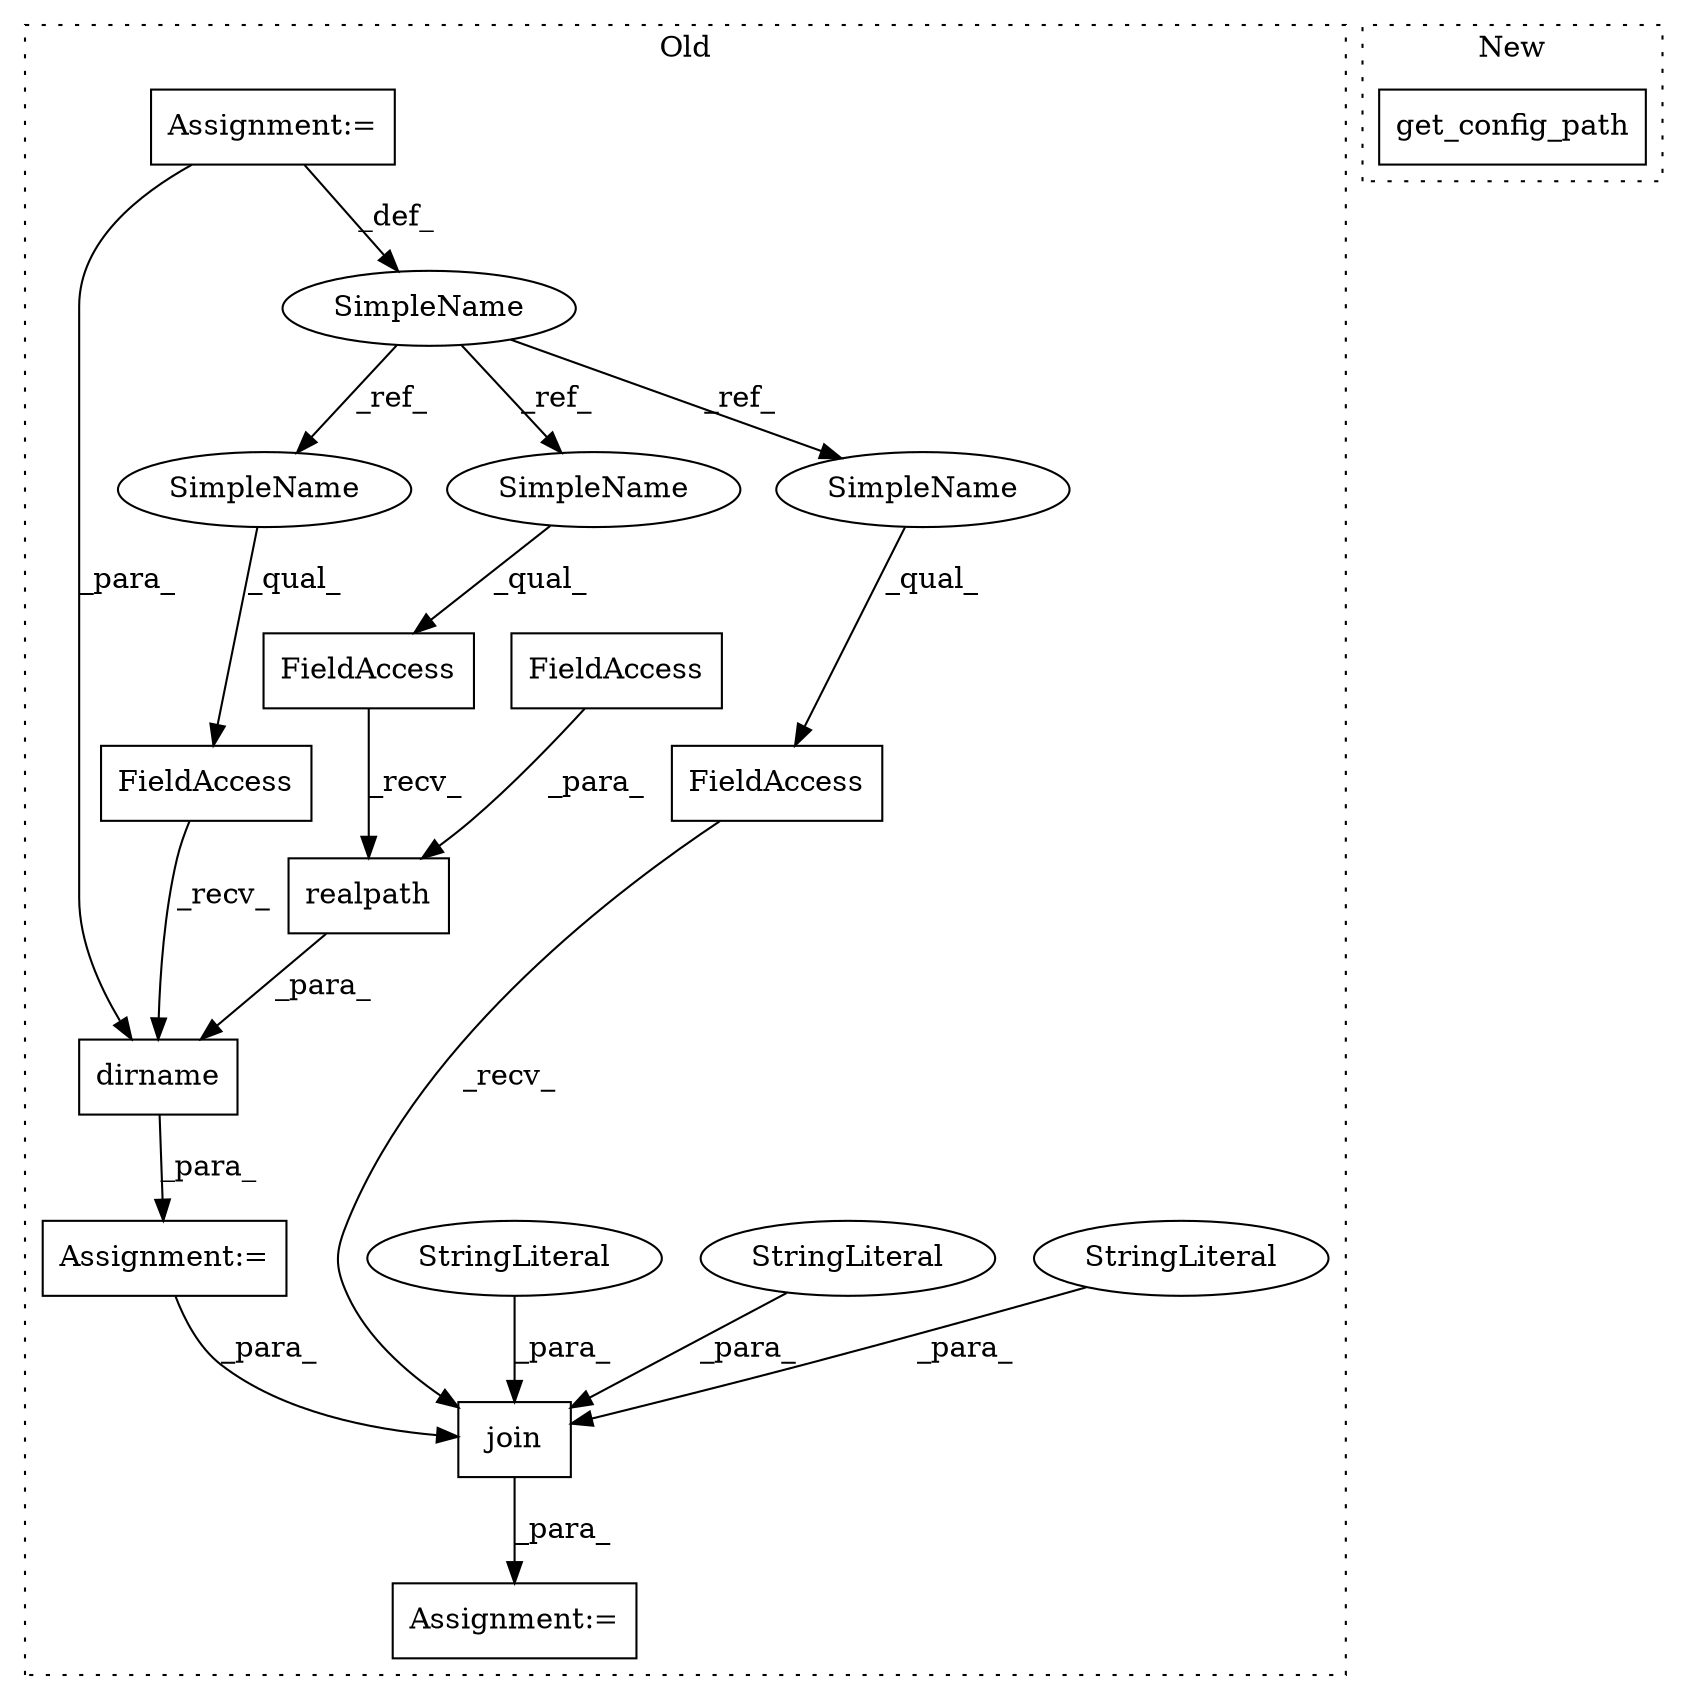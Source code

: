 digraph G {
subgraph cluster0 {
1 [label="realpath" a="32" s="3211,3228" l="9,1" shape="box"];
3 [label="dirname" a="32" s="3195,3229" l="8,1" shape="box"];
4 [label="FieldAccess" a="22" s="3187" l="7" shape="box"];
5 [label="FieldAccess" a="22" s="3203" l="7" shape="box"];
6 [label="FieldAccess" a="22" s="3220" l="8" shape="box"];
7 [label="join" a="32" s="3256,3311" l="5,1" shape="box"];
8 [label="StringLiteral" a="45" s="3268" l="4" shape="ellipse"];
9 [label="StringLiteral" a="45" s="3281" l="30" shape="ellipse"];
10 [label="StringLiteral" a="45" s="3273" l="7" shape="ellipse"];
11 [label="FieldAccess" a="22" s="3248" l="7" shape="box"];
12 [label="Assignment:=" a="7" s="3247" l="1" shape="box"];
13 [label="Assignment:=" a="7" s="3186" l="1" shape="box"];
14 [label="SimpleName" a="42" s="3098" l="2" shape="ellipse"];
15 [label="Assignment:=" a="7" s="3098" l="2" shape="box"];
16 [label="SimpleName" a="42" s="3248" l="2" shape="ellipse"];
17 [label="SimpleName" a="42" s="3187" l="2" shape="ellipse"];
18 [label="SimpleName" a="42" s="3203" l="2" shape="ellipse"];
label = "Old";
style="dotted";
}
subgraph cluster1 {
2 [label="get_config_path" a="32" s="3945" l="17" shape="box"];
label = "New";
style="dotted";
}
1 -> 3 [label="_para_"];
3 -> 13 [label="_para_"];
4 -> 3 [label="_recv_"];
5 -> 1 [label="_recv_"];
6 -> 1 [label="_para_"];
7 -> 12 [label="_para_"];
8 -> 7 [label="_para_"];
9 -> 7 [label="_para_"];
10 -> 7 [label="_para_"];
11 -> 7 [label="_recv_"];
13 -> 7 [label="_para_"];
14 -> 16 [label="_ref_"];
14 -> 17 [label="_ref_"];
14 -> 18 [label="_ref_"];
15 -> 14 [label="_def_"];
15 -> 3 [label="_para_"];
16 -> 11 [label="_qual_"];
17 -> 4 [label="_qual_"];
18 -> 5 [label="_qual_"];
}